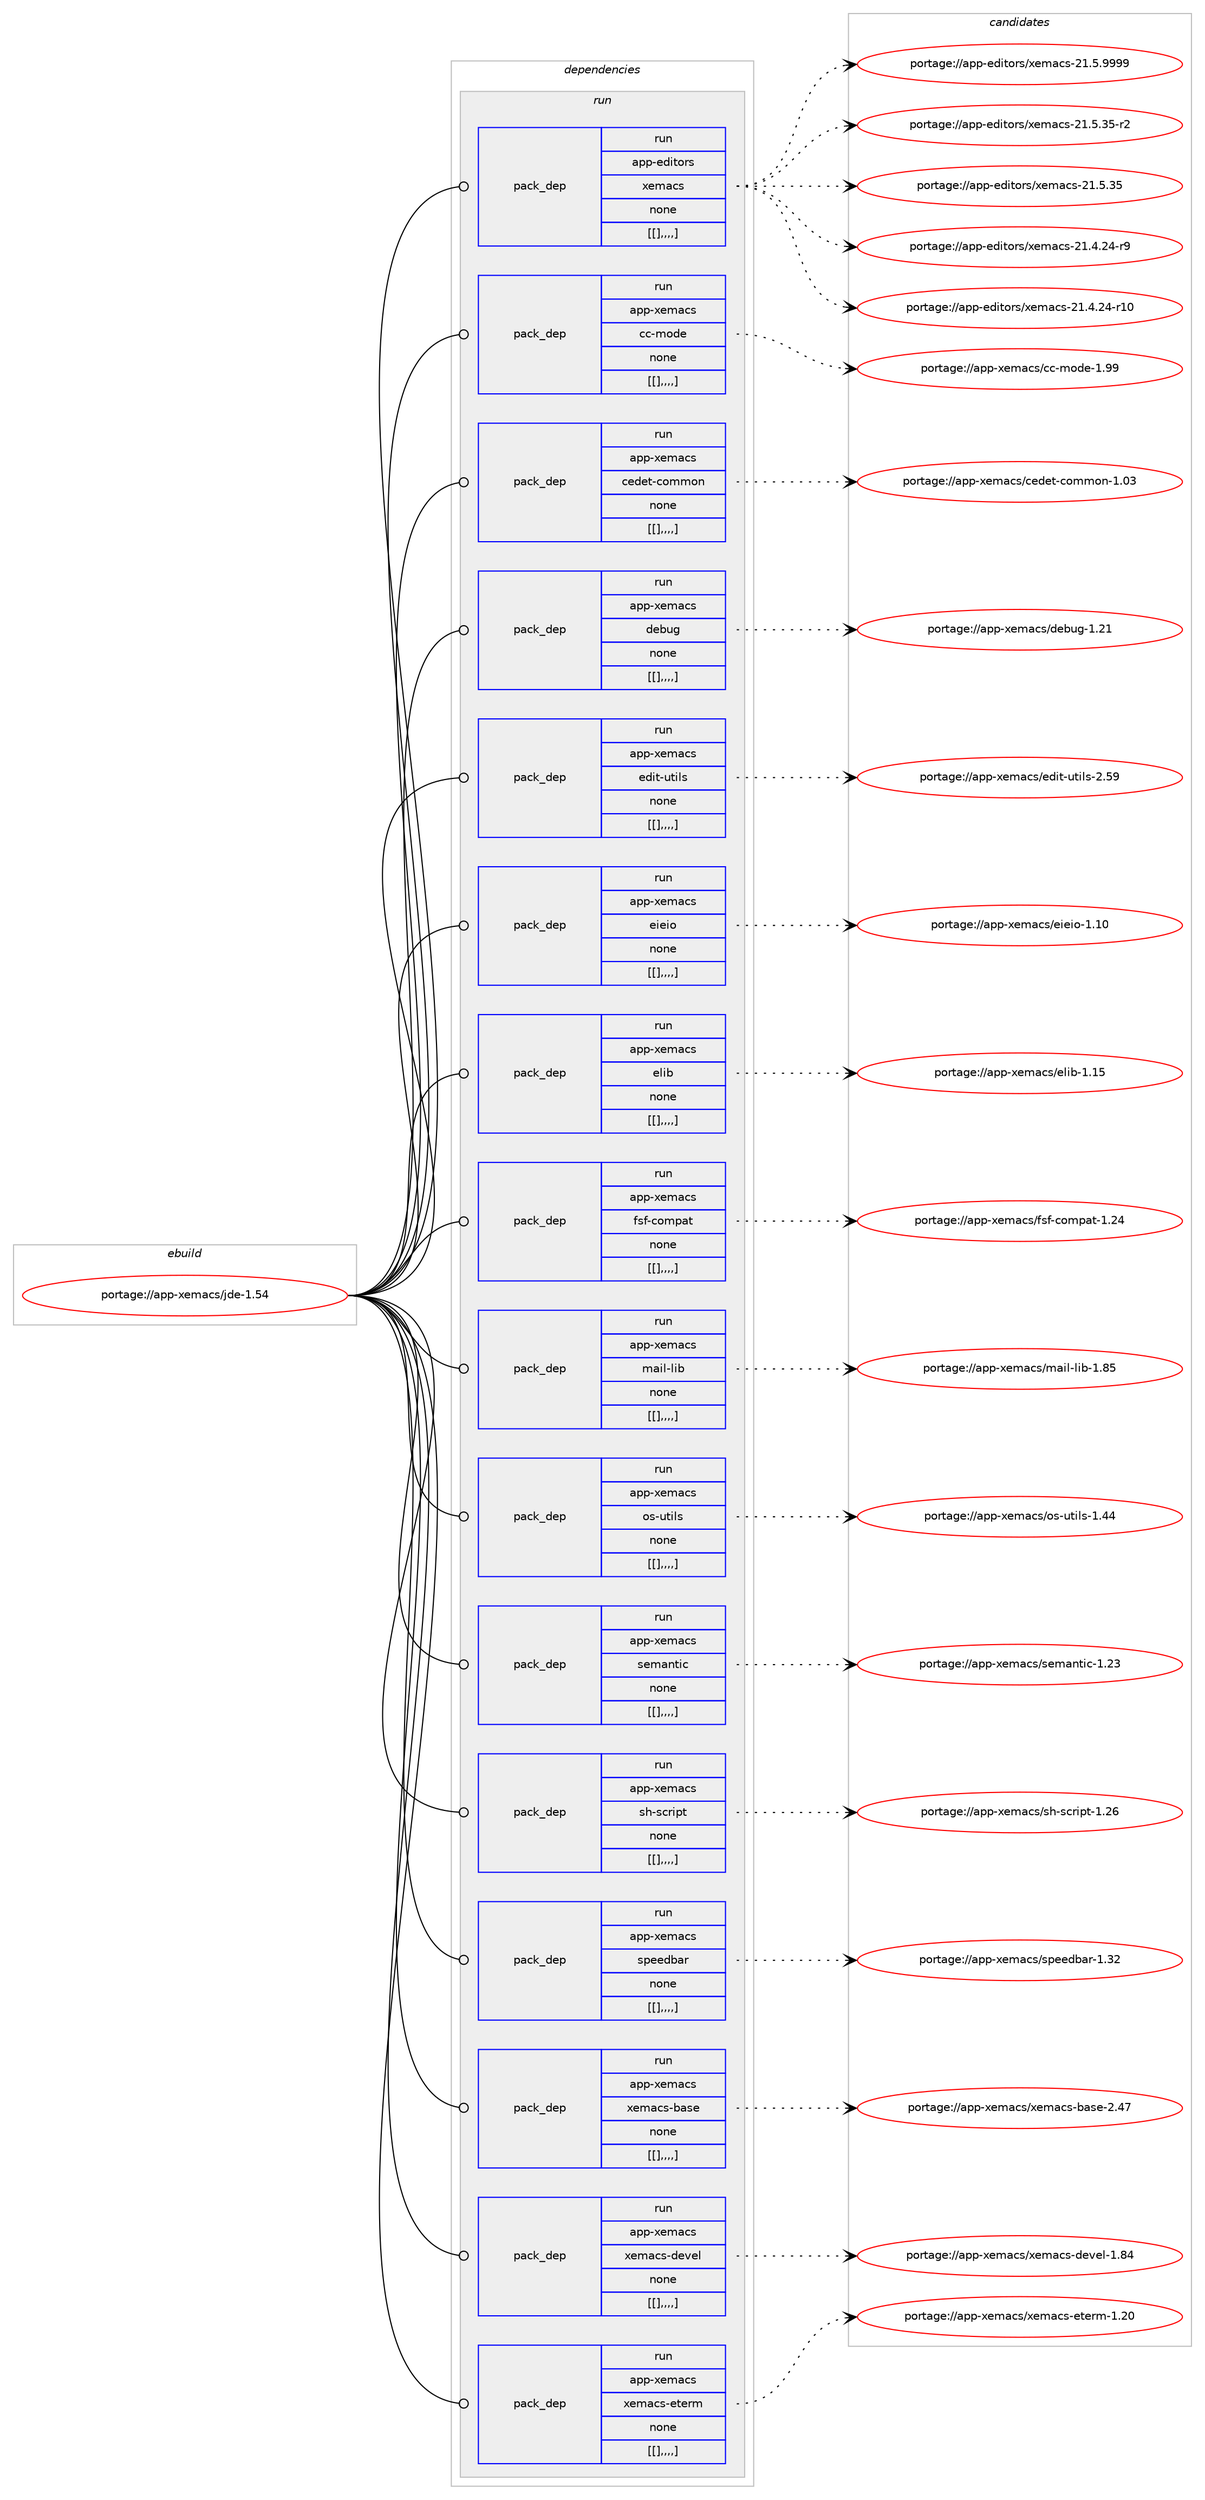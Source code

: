 digraph prolog {

# *************
# Graph options
# *************

newrank=true;
concentrate=true;
compound=true;
graph [rankdir=LR,fontname=Helvetica,fontsize=10,ranksep=1.5];#, ranksep=2.5, nodesep=0.2];
edge  [arrowhead=vee];
node  [fontname=Helvetica,fontsize=10];

# **********
# The ebuild
# **********

subgraph cluster_leftcol {
color=gray;
label=<<i>ebuild</i>>;
id [label="portage://app-xemacs/jde-1.54", color=red, width=4, href="../app-xemacs/jde-1.54.svg"];
}

# ****************
# The dependencies
# ****************

subgraph cluster_midcol {
color=gray;
label=<<i>dependencies</i>>;
subgraph cluster_compile {
fillcolor="#eeeeee";
style=filled;
label=<<i>compile</i>>;
}
subgraph cluster_compileandrun {
fillcolor="#eeeeee";
style=filled;
label=<<i>compile and run</i>>;
}
subgraph cluster_run {
fillcolor="#eeeeee";
style=filled;
label=<<i>run</i>>;
subgraph pack45249 {
dependency62667 [label=<<TABLE BORDER="0" CELLBORDER="1" CELLSPACING="0" CELLPADDING="4" WIDTH="220"><TR><TD ROWSPAN="6" CELLPADDING="30">pack_dep</TD></TR><TR><TD WIDTH="110">run</TD></TR><TR><TD>app-editors</TD></TR><TR><TD>xemacs</TD></TR><TR><TD>none</TD></TR><TR><TD>[[],,,,]</TD></TR></TABLE>>, shape=none, color=blue];
}
id:e -> dependency62667:w [weight=20,style="solid",arrowhead="odot"];
subgraph pack45250 {
dependency62668 [label=<<TABLE BORDER="0" CELLBORDER="1" CELLSPACING="0" CELLPADDING="4" WIDTH="220"><TR><TD ROWSPAN="6" CELLPADDING="30">pack_dep</TD></TR><TR><TD WIDTH="110">run</TD></TR><TR><TD>app-xemacs</TD></TR><TR><TD>cc-mode</TD></TR><TR><TD>none</TD></TR><TR><TD>[[],,,,]</TD></TR></TABLE>>, shape=none, color=blue];
}
id:e -> dependency62668:w [weight=20,style="solid",arrowhead="odot"];
subgraph pack45251 {
dependency62669 [label=<<TABLE BORDER="0" CELLBORDER="1" CELLSPACING="0" CELLPADDING="4" WIDTH="220"><TR><TD ROWSPAN="6" CELLPADDING="30">pack_dep</TD></TR><TR><TD WIDTH="110">run</TD></TR><TR><TD>app-xemacs</TD></TR><TR><TD>cedet-common</TD></TR><TR><TD>none</TD></TR><TR><TD>[[],,,,]</TD></TR></TABLE>>, shape=none, color=blue];
}
id:e -> dependency62669:w [weight=20,style="solid",arrowhead="odot"];
subgraph pack45252 {
dependency62670 [label=<<TABLE BORDER="0" CELLBORDER="1" CELLSPACING="0" CELLPADDING="4" WIDTH="220"><TR><TD ROWSPAN="6" CELLPADDING="30">pack_dep</TD></TR><TR><TD WIDTH="110">run</TD></TR><TR><TD>app-xemacs</TD></TR><TR><TD>debug</TD></TR><TR><TD>none</TD></TR><TR><TD>[[],,,,]</TD></TR></TABLE>>, shape=none, color=blue];
}
id:e -> dependency62670:w [weight=20,style="solid",arrowhead="odot"];
subgraph pack45253 {
dependency62671 [label=<<TABLE BORDER="0" CELLBORDER="1" CELLSPACING="0" CELLPADDING="4" WIDTH="220"><TR><TD ROWSPAN="6" CELLPADDING="30">pack_dep</TD></TR><TR><TD WIDTH="110">run</TD></TR><TR><TD>app-xemacs</TD></TR><TR><TD>edit-utils</TD></TR><TR><TD>none</TD></TR><TR><TD>[[],,,,]</TD></TR></TABLE>>, shape=none, color=blue];
}
id:e -> dependency62671:w [weight=20,style="solid",arrowhead="odot"];
subgraph pack45254 {
dependency62672 [label=<<TABLE BORDER="0" CELLBORDER="1" CELLSPACING="0" CELLPADDING="4" WIDTH="220"><TR><TD ROWSPAN="6" CELLPADDING="30">pack_dep</TD></TR><TR><TD WIDTH="110">run</TD></TR><TR><TD>app-xemacs</TD></TR><TR><TD>eieio</TD></TR><TR><TD>none</TD></TR><TR><TD>[[],,,,]</TD></TR></TABLE>>, shape=none, color=blue];
}
id:e -> dependency62672:w [weight=20,style="solid",arrowhead="odot"];
subgraph pack45255 {
dependency62673 [label=<<TABLE BORDER="0" CELLBORDER="1" CELLSPACING="0" CELLPADDING="4" WIDTH="220"><TR><TD ROWSPAN="6" CELLPADDING="30">pack_dep</TD></TR><TR><TD WIDTH="110">run</TD></TR><TR><TD>app-xemacs</TD></TR><TR><TD>elib</TD></TR><TR><TD>none</TD></TR><TR><TD>[[],,,,]</TD></TR></TABLE>>, shape=none, color=blue];
}
id:e -> dependency62673:w [weight=20,style="solid",arrowhead="odot"];
subgraph pack45256 {
dependency62674 [label=<<TABLE BORDER="0" CELLBORDER="1" CELLSPACING="0" CELLPADDING="4" WIDTH="220"><TR><TD ROWSPAN="6" CELLPADDING="30">pack_dep</TD></TR><TR><TD WIDTH="110">run</TD></TR><TR><TD>app-xemacs</TD></TR><TR><TD>fsf-compat</TD></TR><TR><TD>none</TD></TR><TR><TD>[[],,,,]</TD></TR></TABLE>>, shape=none, color=blue];
}
id:e -> dependency62674:w [weight=20,style="solid",arrowhead="odot"];
subgraph pack45257 {
dependency62675 [label=<<TABLE BORDER="0" CELLBORDER="1" CELLSPACING="0" CELLPADDING="4" WIDTH="220"><TR><TD ROWSPAN="6" CELLPADDING="30">pack_dep</TD></TR><TR><TD WIDTH="110">run</TD></TR><TR><TD>app-xemacs</TD></TR><TR><TD>mail-lib</TD></TR><TR><TD>none</TD></TR><TR><TD>[[],,,,]</TD></TR></TABLE>>, shape=none, color=blue];
}
id:e -> dependency62675:w [weight=20,style="solid",arrowhead="odot"];
subgraph pack45258 {
dependency62676 [label=<<TABLE BORDER="0" CELLBORDER="1" CELLSPACING="0" CELLPADDING="4" WIDTH="220"><TR><TD ROWSPAN="6" CELLPADDING="30">pack_dep</TD></TR><TR><TD WIDTH="110">run</TD></TR><TR><TD>app-xemacs</TD></TR><TR><TD>os-utils</TD></TR><TR><TD>none</TD></TR><TR><TD>[[],,,,]</TD></TR></TABLE>>, shape=none, color=blue];
}
id:e -> dependency62676:w [weight=20,style="solid",arrowhead="odot"];
subgraph pack45259 {
dependency62677 [label=<<TABLE BORDER="0" CELLBORDER="1" CELLSPACING="0" CELLPADDING="4" WIDTH="220"><TR><TD ROWSPAN="6" CELLPADDING="30">pack_dep</TD></TR><TR><TD WIDTH="110">run</TD></TR><TR><TD>app-xemacs</TD></TR><TR><TD>semantic</TD></TR><TR><TD>none</TD></TR><TR><TD>[[],,,,]</TD></TR></TABLE>>, shape=none, color=blue];
}
id:e -> dependency62677:w [weight=20,style="solid",arrowhead="odot"];
subgraph pack45260 {
dependency62678 [label=<<TABLE BORDER="0" CELLBORDER="1" CELLSPACING="0" CELLPADDING="4" WIDTH="220"><TR><TD ROWSPAN="6" CELLPADDING="30">pack_dep</TD></TR><TR><TD WIDTH="110">run</TD></TR><TR><TD>app-xemacs</TD></TR><TR><TD>sh-script</TD></TR><TR><TD>none</TD></TR><TR><TD>[[],,,,]</TD></TR></TABLE>>, shape=none, color=blue];
}
id:e -> dependency62678:w [weight=20,style="solid",arrowhead="odot"];
subgraph pack45261 {
dependency62679 [label=<<TABLE BORDER="0" CELLBORDER="1" CELLSPACING="0" CELLPADDING="4" WIDTH="220"><TR><TD ROWSPAN="6" CELLPADDING="30">pack_dep</TD></TR><TR><TD WIDTH="110">run</TD></TR><TR><TD>app-xemacs</TD></TR><TR><TD>speedbar</TD></TR><TR><TD>none</TD></TR><TR><TD>[[],,,,]</TD></TR></TABLE>>, shape=none, color=blue];
}
id:e -> dependency62679:w [weight=20,style="solid",arrowhead="odot"];
subgraph pack45262 {
dependency62680 [label=<<TABLE BORDER="0" CELLBORDER="1" CELLSPACING="0" CELLPADDING="4" WIDTH="220"><TR><TD ROWSPAN="6" CELLPADDING="30">pack_dep</TD></TR><TR><TD WIDTH="110">run</TD></TR><TR><TD>app-xemacs</TD></TR><TR><TD>xemacs-base</TD></TR><TR><TD>none</TD></TR><TR><TD>[[],,,,]</TD></TR></TABLE>>, shape=none, color=blue];
}
id:e -> dependency62680:w [weight=20,style="solid",arrowhead="odot"];
subgraph pack45263 {
dependency62681 [label=<<TABLE BORDER="0" CELLBORDER="1" CELLSPACING="0" CELLPADDING="4" WIDTH="220"><TR><TD ROWSPAN="6" CELLPADDING="30">pack_dep</TD></TR><TR><TD WIDTH="110">run</TD></TR><TR><TD>app-xemacs</TD></TR><TR><TD>xemacs-devel</TD></TR><TR><TD>none</TD></TR><TR><TD>[[],,,,]</TD></TR></TABLE>>, shape=none, color=blue];
}
id:e -> dependency62681:w [weight=20,style="solid",arrowhead="odot"];
subgraph pack45264 {
dependency62682 [label=<<TABLE BORDER="0" CELLBORDER="1" CELLSPACING="0" CELLPADDING="4" WIDTH="220"><TR><TD ROWSPAN="6" CELLPADDING="30">pack_dep</TD></TR><TR><TD WIDTH="110">run</TD></TR><TR><TD>app-xemacs</TD></TR><TR><TD>xemacs-eterm</TD></TR><TR><TD>none</TD></TR><TR><TD>[[],,,,]</TD></TR></TABLE>>, shape=none, color=blue];
}
id:e -> dependency62682:w [weight=20,style="solid",arrowhead="odot"];
}
}

# **************
# The candidates
# **************

subgraph cluster_choices {
rank=same;
color=gray;
label=<<i>candidates</i>>;

subgraph choice45249 {
color=black;
nodesep=1;
choice971121124510110010511611111411547120101109979911545504946534657575757 [label="portage://app-editors/xemacs-21.5.9999", color=red, width=4,href="../app-editors/xemacs-21.5.9999.svg"];
choice971121124510110010511611111411547120101109979911545504946534651534511450 [label="portage://app-editors/xemacs-21.5.35-r2", color=red, width=4,href="../app-editors/xemacs-21.5.35-r2.svg"];
choice97112112451011001051161111141154712010110997991154550494653465153 [label="portage://app-editors/xemacs-21.5.35", color=red, width=4,href="../app-editors/xemacs-21.5.35.svg"];
choice971121124510110010511611111411547120101109979911545504946524650524511457 [label="portage://app-editors/xemacs-21.4.24-r9", color=red, width=4,href="../app-editors/xemacs-21.4.24-r9.svg"];
choice97112112451011001051161111141154712010110997991154550494652465052451144948 [label="portage://app-editors/xemacs-21.4.24-r10", color=red, width=4,href="../app-editors/xemacs-21.4.24-r10.svg"];
dependency62667:e -> choice971121124510110010511611111411547120101109979911545504946534657575757:w [style=dotted,weight="100"];
dependency62667:e -> choice971121124510110010511611111411547120101109979911545504946534651534511450:w [style=dotted,weight="100"];
dependency62667:e -> choice97112112451011001051161111141154712010110997991154550494653465153:w [style=dotted,weight="100"];
dependency62667:e -> choice971121124510110010511611111411547120101109979911545504946524650524511457:w [style=dotted,weight="100"];
dependency62667:e -> choice97112112451011001051161111141154712010110997991154550494652465052451144948:w [style=dotted,weight="100"];
}
subgraph choice45250 {
color=black;
nodesep=1;
choice97112112451201011099799115479999451091111001014549465757 [label="portage://app-xemacs/cc-mode-1.99", color=red, width=4,href="../app-xemacs/cc-mode-1.99.svg"];
dependency62668:e -> choice97112112451201011099799115479999451091111001014549465757:w [style=dotted,weight="100"];
}
subgraph choice45251 {
color=black;
nodesep=1;
choice97112112451201011099799115479910110010111645991111091091111104549464851 [label="portage://app-xemacs/cedet-common-1.03", color=red, width=4,href="../app-xemacs/cedet-common-1.03.svg"];
dependency62669:e -> choice97112112451201011099799115479910110010111645991111091091111104549464851:w [style=dotted,weight="100"];
}
subgraph choice45252 {
color=black;
nodesep=1;
choice9711211245120101109979911547100101981171034549465049 [label="portage://app-xemacs/debug-1.21", color=red, width=4,href="../app-xemacs/debug-1.21.svg"];
dependency62670:e -> choice9711211245120101109979911547100101981171034549465049:w [style=dotted,weight="100"];
}
subgraph choice45253 {
color=black;
nodesep=1;
choice9711211245120101109979911547101100105116451171161051081154550465357 [label="portage://app-xemacs/edit-utils-2.59", color=red, width=4,href="../app-xemacs/edit-utils-2.59.svg"];
dependency62671:e -> choice9711211245120101109979911547101100105116451171161051081154550465357:w [style=dotted,weight="100"];
}
subgraph choice45254 {
color=black;
nodesep=1;
choice97112112451201011099799115471011051011051114549464948 [label="portage://app-xemacs/eieio-1.10", color=red, width=4,href="../app-xemacs/eieio-1.10.svg"];
dependency62672:e -> choice97112112451201011099799115471011051011051114549464948:w [style=dotted,weight="100"];
}
subgraph choice45255 {
color=black;
nodesep=1;
choice9711211245120101109979911547101108105984549464953 [label="portage://app-xemacs/elib-1.15", color=red, width=4,href="../app-xemacs/elib-1.15.svg"];
dependency62673:e -> choice9711211245120101109979911547101108105984549464953:w [style=dotted,weight="100"];
}
subgraph choice45256 {
color=black;
nodesep=1;
choice97112112451201011099799115471021151024599111109112971164549465052 [label="portage://app-xemacs/fsf-compat-1.24", color=red, width=4,href="../app-xemacs/fsf-compat-1.24.svg"];
dependency62674:e -> choice97112112451201011099799115471021151024599111109112971164549465052:w [style=dotted,weight="100"];
}
subgraph choice45257 {
color=black;
nodesep=1;
choice97112112451201011099799115471099710510845108105984549465653 [label="portage://app-xemacs/mail-lib-1.85", color=red, width=4,href="../app-xemacs/mail-lib-1.85.svg"];
dependency62675:e -> choice97112112451201011099799115471099710510845108105984549465653:w [style=dotted,weight="100"];
}
subgraph choice45258 {
color=black;
nodesep=1;
choice9711211245120101109979911547111115451171161051081154549465252 [label="portage://app-xemacs/os-utils-1.44", color=red, width=4,href="../app-xemacs/os-utils-1.44.svg"];
dependency62676:e -> choice9711211245120101109979911547111115451171161051081154549465252:w [style=dotted,weight="100"];
}
subgraph choice45259 {
color=black;
nodesep=1;
choice971121124512010110997991154711510110997110116105994549465051 [label="portage://app-xemacs/semantic-1.23", color=red, width=4,href="../app-xemacs/semantic-1.23.svg"];
dependency62677:e -> choice971121124512010110997991154711510110997110116105994549465051:w [style=dotted,weight="100"];
}
subgraph choice45260 {
color=black;
nodesep=1;
choice971121124512010110997991154711510445115991141051121164549465054 [label="portage://app-xemacs/sh-script-1.26", color=red, width=4,href="../app-xemacs/sh-script-1.26.svg"];
dependency62678:e -> choice971121124512010110997991154711510445115991141051121164549465054:w [style=dotted,weight="100"];
}
subgraph choice45261 {
color=black;
nodesep=1;
choice971121124512010110997991154711511210110110098971144549465150 [label="portage://app-xemacs/speedbar-1.32", color=red, width=4,href="../app-xemacs/speedbar-1.32.svg"];
dependency62679:e -> choice971121124512010110997991154711511210110110098971144549465150:w [style=dotted,weight="100"];
}
subgraph choice45262 {
color=black;
nodesep=1;
choice971121124512010110997991154712010110997991154598971151014550465255 [label="portage://app-xemacs/xemacs-base-2.47", color=red, width=4,href="../app-xemacs/xemacs-base-2.47.svg"];
dependency62680:e -> choice971121124512010110997991154712010110997991154598971151014550465255:w [style=dotted,weight="100"];
}
subgraph choice45263 {
color=black;
nodesep=1;
choice97112112451201011099799115471201011099799115451001011181011084549465652 [label="portage://app-xemacs/xemacs-devel-1.84", color=red, width=4,href="../app-xemacs/xemacs-devel-1.84.svg"];
dependency62681:e -> choice97112112451201011099799115471201011099799115451001011181011084549465652:w [style=dotted,weight="100"];
}
subgraph choice45264 {
color=black;
nodesep=1;
choice97112112451201011099799115471201011099799115451011161011141094549465048 [label="portage://app-xemacs/xemacs-eterm-1.20", color=red, width=4,href="../app-xemacs/xemacs-eterm-1.20.svg"];
dependency62682:e -> choice97112112451201011099799115471201011099799115451011161011141094549465048:w [style=dotted,weight="100"];
}
}

}
